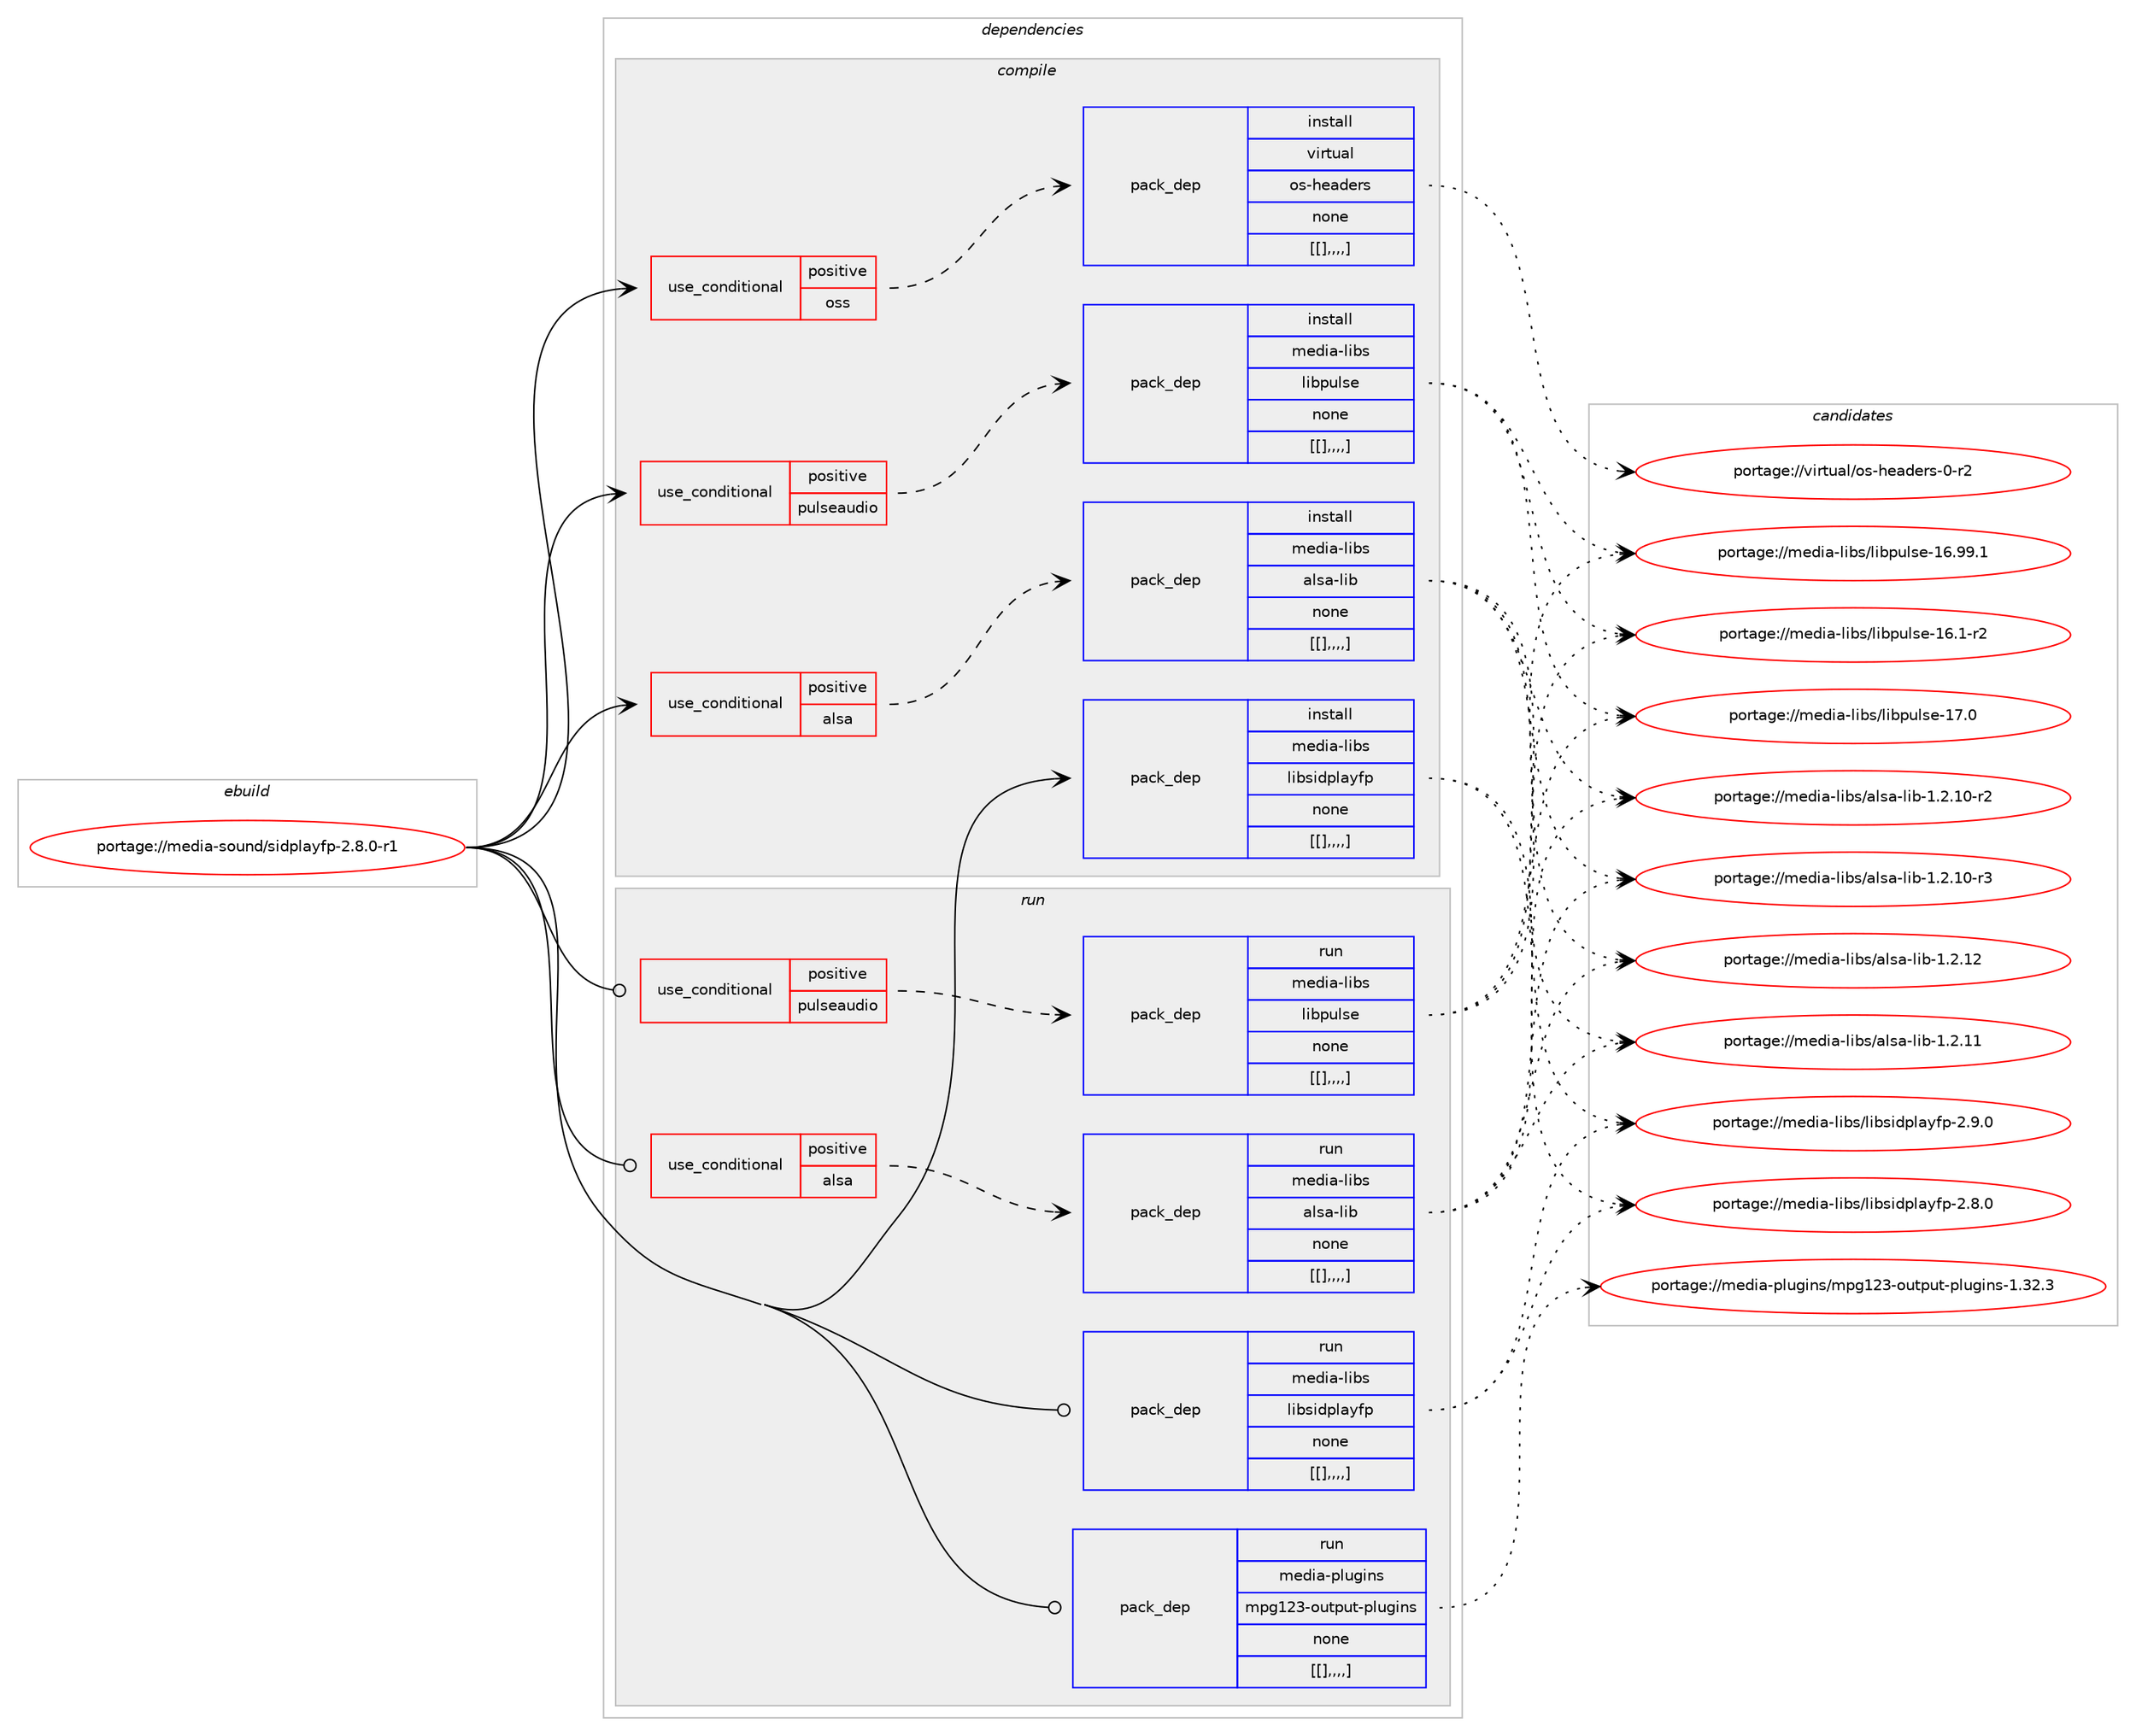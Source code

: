 digraph prolog {

# *************
# Graph options
# *************

newrank=true;
concentrate=true;
compound=true;
graph [rankdir=LR,fontname=Helvetica,fontsize=10,ranksep=1.5];#, ranksep=2.5, nodesep=0.2];
edge  [arrowhead=vee];
node  [fontname=Helvetica,fontsize=10];

# **********
# The ebuild
# **********

subgraph cluster_leftcol {
color=gray;
label=<<i>ebuild</i>>;
id [label="portage://media-sound/sidplayfp-2.8.0-r1", color=red, width=4, href="../media-sound/sidplayfp-2.8.0-r1.svg"];
}

# ****************
# The dependencies
# ****************

subgraph cluster_midcol {
color=gray;
label=<<i>dependencies</i>>;
subgraph cluster_compile {
fillcolor="#eeeeee";
style=filled;
label=<<i>compile</i>>;
subgraph cond85436 {
dependency338239 [label=<<TABLE BORDER="0" CELLBORDER="1" CELLSPACING="0" CELLPADDING="4"><TR><TD ROWSPAN="3" CELLPADDING="10">use_conditional</TD></TR><TR><TD>positive</TD></TR><TR><TD>alsa</TD></TR></TABLE>>, shape=none, color=red];
subgraph pack250160 {
dependency338240 [label=<<TABLE BORDER="0" CELLBORDER="1" CELLSPACING="0" CELLPADDING="4" WIDTH="220"><TR><TD ROWSPAN="6" CELLPADDING="30">pack_dep</TD></TR><TR><TD WIDTH="110">install</TD></TR><TR><TD>media-libs</TD></TR><TR><TD>alsa-lib</TD></TR><TR><TD>none</TD></TR><TR><TD>[[],,,,]</TD></TR></TABLE>>, shape=none, color=blue];
}
dependency338239:e -> dependency338240:w [weight=20,style="dashed",arrowhead="vee"];
}
id:e -> dependency338239:w [weight=20,style="solid",arrowhead="vee"];
subgraph cond85437 {
dependency338241 [label=<<TABLE BORDER="0" CELLBORDER="1" CELLSPACING="0" CELLPADDING="4"><TR><TD ROWSPAN="3" CELLPADDING="10">use_conditional</TD></TR><TR><TD>positive</TD></TR><TR><TD>oss</TD></TR></TABLE>>, shape=none, color=red];
subgraph pack250161 {
dependency338242 [label=<<TABLE BORDER="0" CELLBORDER="1" CELLSPACING="0" CELLPADDING="4" WIDTH="220"><TR><TD ROWSPAN="6" CELLPADDING="30">pack_dep</TD></TR><TR><TD WIDTH="110">install</TD></TR><TR><TD>virtual</TD></TR><TR><TD>os-headers</TD></TR><TR><TD>none</TD></TR><TR><TD>[[],,,,]</TD></TR></TABLE>>, shape=none, color=blue];
}
dependency338241:e -> dependency338242:w [weight=20,style="dashed",arrowhead="vee"];
}
id:e -> dependency338241:w [weight=20,style="solid",arrowhead="vee"];
subgraph cond85438 {
dependency338243 [label=<<TABLE BORDER="0" CELLBORDER="1" CELLSPACING="0" CELLPADDING="4"><TR><TD ROWSPAN="3" CELLPADDING="10">use_conditional</TD></TR><TR><TD>positive</TD></TR><TR><TD>pulseaudio</TD></TR></TABLE>>, shape=none, color=red];
subgraph pack250162 {
dependency338244 [label=<<TABLE BORDER="0" CELLBORDER="1" CELLSPACING="0" CELLPADDING="4" WIDTH="220"><TR><TD ROWSPAN="6" CELLPADDING="30">pack_dep</TD></TR><TR><TD WIDTH="110">install</TD></TR><TR><TD>media-libs</TD></TR><TR><TD>libpulse</TD></TR><TR><TD>none</TD></TR><TR><TD>[[],,,,]</TD></TR></TABLE>>, shape=none, color=blue];
}
dependency338243:e -> dependency338244:w [weight=20,style="dashed",arrowhead="vee"];
}
id:e -> dependency338243:w [weight=20,style="solid",arrowhead="vee"];
subgraph pack250163 {
dependency338245 [label=<<TABLE BORDER="0" CELLBORDER="1" CELLSPACING="0" CELLPADDING="4" WIDTH="220"><TR><TD ROWSPAN="6" CELLPADDING="30">pack_dep</TD></TR><TR><TD WIDTH="110">install</TD></TR><TR><TD>media-libs</TD></TR><TR><TD>libsidplayfp</TD></TR><TR><TD>none</TD></TR><TR><TD>[[],,,,]</TD></TR></TABLE>>, shape=none, color=blue];
}
id:e -> dependency338245:w [weight=20,style="solid",arrowhead="vee"];
}
subgraph cluster_compileandrun {
fillcolor="#eeeeee";
style=filled;
label=<<i>compile and run</i>>;
}
subgraph cluster_run {
fillcolor="#eeeeee";
style=filled;
label=<<i>run</i>>;
subgraph cond85439 {
dependency338246 [label=<<TABLE BORDER="0" CELLBORDER="1" CELLSPACING="0" CELLPADDING="4"><TR><TD ROWSPAN="3" CELLPADDING="10">use_conditional</TD></TR><TR><TD>positive</TD></TR><TR><TD>alsa</TD></TR></TABLE>>, shape=none, color=red];
subgraph pack250164 {
dependency338247 [label=<<TABLE BORDER="0" CELLBORDER="1" CELLSPACING="0" CELLPADDING="4" WIDTH="220"><TR><TD ROWSPAN="6" CELLPADDING="30">pack_dep</TD></TR><TR><TD WIDTH="110">run</TD></TR><TR><TD>media-libs</TD></TR><TR><TD>alsa-lib</TD></TR><TR><TD>none</TD></TR><TR><TD>[[],,,,]</TD></TR></TABLE>>, shape=none, color=blue];
}
dependency338246:e -> dependency338247:w [weight=20,style="dashed",arrowhead="vee"];
}
id:e -> dependency338246:w [weight=20,style="solid",arrowhead="odot"];
subgraph cond85440 {
dependency338248 [label=<<TABLE BORDER="0" CELLBORDER="1" CELLSPACING="0" CELLPADDING="4"><TR><TD ROWSPAN="3" CELLPADDING="10">use_conditional</TD></TR><TR><TD>positive</TD></TR><TR><TD>pulseaudio</TD></TR></TABLE>>, shape=none, color=red];
subgraph pack250165 {
dependency338249 [label=<<TABLE BORDER="0" CELLBORDER="1" CELLSPACING="0" CELLPADDING="4" WIDTH="220"><TR><TD ROWSPAN="6" CELLPADDING="30">pack_dep</TD></TR><TR><TD WIDTH="110">run</TD></TR><TR><TD>media-libs</TD></TR><TR><TD>libpulse</TD></TR><TR><TD>none</TD></TR><TR><TD>[[],,,,]</TD></TR></TABLE>>, shape=none, color=blue];
}
dependency338248:e -> dependency338249:w [weight=20,style="dashed",arrowhead="vee"];
}
id:e -> dependency338248:w [weight=20,style="solid",arrowhead="odot"];
subgraph pack250166 {
dependency338250 [label=<<TABLE BORDER="0" CELLBORDER="1" CELLSPACING="0" CELLPADDING="4" WIDTH="220"><TR><TD ROWSPAN="6" CELLPADDING="30">pack_dep</TD></TR><TR><TD WIDTH="110">run</TD></TR><TR><TD>media-libs</TD></TR><TR><TD>libsidplayfp</TD></TR><TR><TD>none</TD></TR><TR><TD>[[],,,,]</TD></TR></TABLE>>, shape=none, color=blue];
}
id:e -> dependency338250:w [weight=20,style="solid",arrowhead="odot"];
subgraph pack250167 {
dependency338251 [label=<<TABLE BORDER="0" CELLBORDER="1" CELLSPACING="0" CELLPADDING="4" WIDTH="220"><TR><TD ROWSPAN="6" CELLPADDING="30">pack_dep</TD></TR><TR><TD WIDTH="110">run</TD></TR><TR><TD>media-plugins</TD></TR><TR><TD>mpg123-output-plugins</TD></TR><TR><TD>none</TD></TR><TR><TD>[[],,,,]</TD></TR></TABLE>>, shape=none, color=blue];
}
id:e -> dependency338251:w [weight=20,style="solid",arrowhead="odot"];
}
}

# **************
# The candidates
# **************

subgraph cluster_choices {
rank=same;
color=gray;
label=<<i>candidates</i>>;

subgraph choice250160 {
color=black;
nodesep=1;
choice109101100105974510810598115479710811597451081059845494650464950 [label="portage://media-libs/alsa-lib-1.2.12", color=red, width=4,href="../media-libs/alsa-lib-1.2.12.svg"];
choice109101100105974510810598115479710811597451081059845494650464949 [label="portage://media-libs/alsa-lib-1.2.11", color=red, width=4,href="../media-libs/alsa-lib-1.2.11.svg"];
choice1091011001059745108105981154797108115974510810598454946504649484511451 [label="portage://media-libs/alsa-lib-1.2.10-r3", color=red, width=4,href="../media-libs/alsa-lib-1.2.10-r3.svg"];
choice1091011001059745108105981154797108115974510810598454946504649484511450 [label="portage://media-libs/alsa-lib-1.2.10-r2", color=red, width=4,href="../media-libs/alsa-lib-1.2.10-r2.svg"];
dependency338240:e -> choice109101100105974510810598115479710811597451081059845494650464950:w [style=dotted,weight="100"];
dependency338240:e -> choice109101100105974510810598115479710811597451081059845494650464949:w [style=dotted,weight="100"];
dependency338240:e -> choice1091011001059745108105981154797108115974510810598454946504649484511451:w [style=dotted,weight="100"];
dependency338240:e -> choice1091011001059745108105981154797108115974510810598454946504649484511450:w [style=dotted,weight="100"];
}
subgraph choice250161 {
color=black;
nodesep=1;
choice1181051141161179710847111115451041019710010111411545484511450 [label="portage://virtual/os-headers-0-r2", color=red, width=4,href="../virtual/os-headers-0-r2.svg"];
dependency338242:e -> choice1181051141161179710847111115451041019710010111411545484511450:w [style=dotted,weight="100"];
}
subgraph choice250162 {
color=black;
nodesep=1;
choice10910110010597451081059811547108105981121171081151014549554648 [label="portage://media-libs/libpulse-17.0", color=red, width=4,href="../media-libs/libpulse-17.0.svg"];
choice10910110010597451081059811547108105981121171081151014549544657574649 [label="portage://media-libs/libpulse-16.99.1", color=red, width=4,href="../media-libs/libpulse-16.99.1.svg"];
choice109101100105974510810598115471081059811211710811510145495446494511450 [label="portage://media-libs/libpulse-16.1-r2", color=red, width=4,href="../media-libs/libpulse-16.1-r2.svg"];
dependency338244:e -> choice10910110010597451081059811547108105981121171081151014549554648:w [style=dotted,weight="100"];
dependency338244:e -> choice10910110010597451081059811547108105981121171081151014549544657574649:w [style=dotted,weight="100"];
dependency338244:e -> choice109101100105974510810598115471081059811211710811510145495446494511450:w [style=dotted,weight="100"];
}
subgraph choice250163 {
color=black;
nodesep=1;
choice109101100105974510810598115471081059811510510011210897121102112455046574648 [label="portage://media-libs/libsidplayfp-2.9.0", color=red, width=4,href="../media-libs/libsidplayfp-2.9.0.svg"];
choice109101100105974510810598115471081059811510510011210897121102112455046564648 [label="portage://media-libs/libsidplayfp-2.8.0", color=red, width=4,href="../media-libs/libsidplayfp-2.8.0.svg"];
dependency338245:e -> choice109101100105974510810598115471081059811510510011210897121102112455046574648:w [style=dotted,weight="100"];
dependency338245:e -> choice109101100105974510810598115471081059811510510011210897121102112455046564648:w [style=dotted,weight="100"];
}
subgraph choice250164 {
color=black;
nodesep=1;
choice109101100105974510810598115479710811597451081059845494650464950 [label="portage://media-libs/alsa-lib-1.2.12", color=red, width=4,href="../media-libs/alsa-lib-1.2.12.svg"];
choice109101100105974510810598115479710811597451081059845494650464949 [label="portage://media-libs/alsa-lib-1.2.11", color=red, width=4,href="../media-libs/alsa-lib-1.2.11.svg"];
choice1091011001059745108105981154797108115974510810598454946504649484511451 [label="portage://media-libs/alsa-lib-1.2.10-r3", color=red, width=4,href="../media-libs/alsa-lib-1.2.10-r3.svg"];
choice1091011001059745108105981154797108115974510810598454946504649484511450 [label="portage://media-libs/alsa-lib-1.2.10-r2", color=red, width=4,href="../media-libs/alsa-lib-1.2.10-r2.svg"];
dependency338247:e -> choice109101100105974510810598115479710811597451081059845494650464950:w [style=dotted,weight="100"];
dependency338247:e -> choice109101100105974510810598115479710811597451081059845494650464949:w [style=dotted,weight="100"];
dependency338247:e -> choice1091011001059745108105981154797108115974510810598454946504649484511451:w [style=dotted,weight="100"];
dependency338247:e -> choice1091011001059745108105981154797108115974510810598454946504649484511450:w [style=dotted,weight="100"];
}
subgraph choice250165 {
color=black;
nodesep=1;
choice10910110010597451081059811547108105981121171081151014549554648 [label="portage://media-libs/libpulse-17.0", color=red, width=4,href="../media-libs/libpulse-17.0.svg"];
choice10910110010597451081059811547108105981121171081151014549544657574649 [label="portage://media-libs/libpulse-16.99.1", color=red, width=4,href="../media-libs/libpulse-16.99.1.svg"];
choice109101100105974510810598115471081059811211710811510145495446494511450 [label="portage://media-libs/libpulse-16.1-r2", color=red, width=4,href="../media-libs/libpulse-16.1-r2.svg"];
dependency338249:e -> choice10910110010597451081059811547108105981121171081151014549554648:w [style=dotted,weight="100"];
dependency338249:e -> choice10910110010597451081059811547108105981121171081151014549544657574649:w [style=dotted,weight="100"];
dependency338249:e -> choice109101100105974510810598115471081059811211710811510145495446494511450:w [style=dotted,weight="100"];
}
subgraph choice250166 {
color=black;
nodesep=1;
choice109101100105974510810598115471081059811510510011210897121102112455046574648 [label="portage://media-libs/libsidplayfp-2.9.0", color=red, width=4,href="../media-libs/libsidplayfp-2.9.0.svg"];
choice109101100105974510810598115471081059811510510011210897121102112455046564648 [label="portage://media-libs/libsidplayfp-2.8.0", color=red, width=4,href="../media-libs/libsidplayfp-2.8.0.svg"];
dependency338250:e -> choice109101100105974510810598115471081059811510510011210897121102112455046574648:w [style=dotted,weight="100"];
dependency338250:e -> choice109101100105974510810598115471081059811510510011210897121102112455046564648:w [style=dotted,weight="100"];
}
subgraph choice250167 {
color=black;
nodesep=1;
choice109101100105974511210811710310511011547109112103495051451111171161121171164511210811710310511011545494651504651 [label="portage://media-plugins/mpg123-output-plugins-1.32.3", color=red, width=4,href="../media-plugins/mpg123-output-plugins-1.32.3.svg"];
dependency338251:e -> choice109101100105974511210811710310511011547109112103495051451111171161121171164511210811710310511011545494651504651:w [style=dotted,weight="100"];
}
}

}
